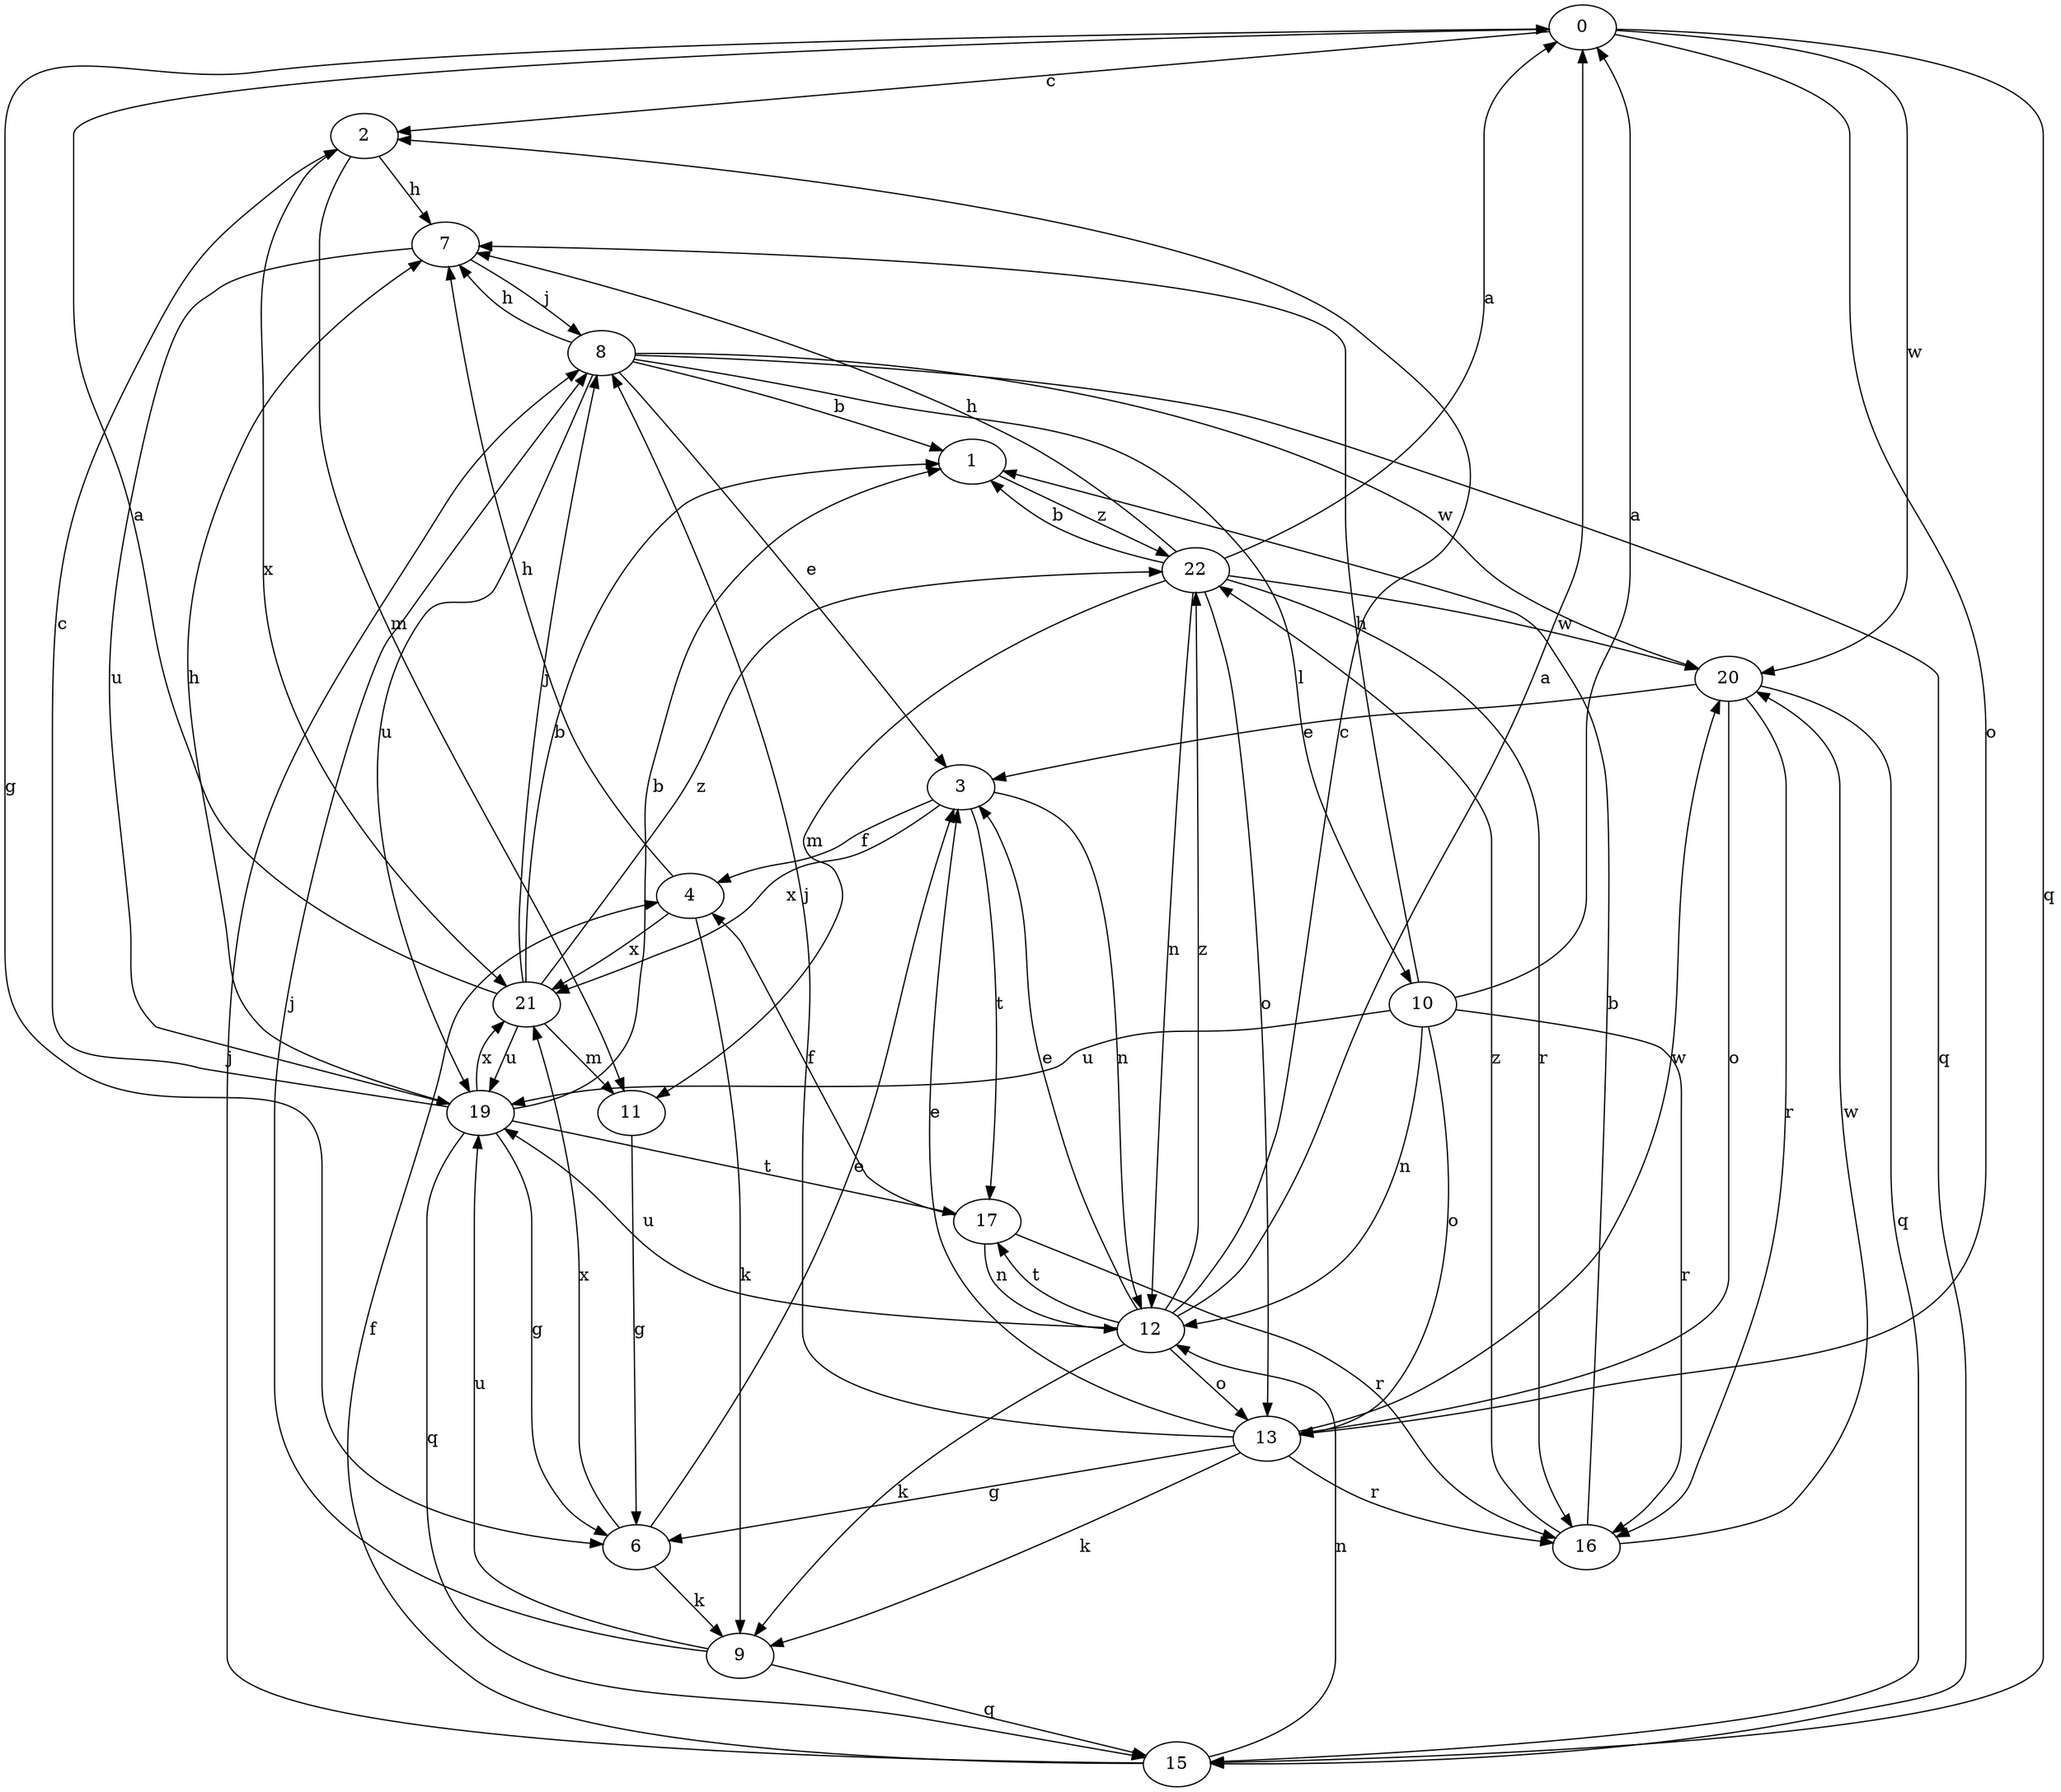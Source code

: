 strict digraph  {
0;
1;
2;
3;
4;
6;
7;
8;
9;
10;
11;
12;
13;
15;
16;
17;
19;
20;
21;
22;
0 -> 2  [label=c];
0 -> 6  [label=g];
0 -> 13  [label=o];
0 -> 15  [label=q];
0 -> 20  [label=w];
1 -> 22  [label=z];
2 -> 7  [label=h];
2 -> 11  [label=m];
2 -> 21  [label=x];
3 -> 4  [label=f];
3 -> 12  [label=n];
3 -> 17  [label=t];
3 -> 21  [label=x];
4 -> 7  [label=h];
4 -> 9  [label=k];
4 -> 21  [label=x];
6 -> 3  [label=e];
6 -> 9  [label=k];
6 -> 21  [label=x];
7 -> 8  [label=j];
7 -> 19  [label=u];
8 -> 1  [label=b];
8 -> 3  [label=e];
8 -> 7  [label=h];
8 -> 10  [label=l];
8 -> 15  [label=q];
8 -> 19  [label=u];
8 -> 20  [label=w];
9 -> 8  [label=j];
9 -> 15  [label=q];
9 -> 19  [label=u];
10 -> 0  [label=a];
10 -> 7  [label=h];
10 -> 12  [label=n];
10 -> 13  [label=o];
10 -> 16  [label=r];
10 -> 19  [label=u];
11 -> 6  [label=g];
12 -> 0  [label=a];
12 -> 2  [label=c];
12 -> 3  [label=e];
12 -> 9  [label=k];
12 -> 13  [label=o];
12 -> 17  [label=t];
12 -> 19  [label=u];
12 -> 22  [label=z];
13 -> 3  [label=e];
13 -> 6  [label=g];
13 -> 8  [label=j];
13 -> 9  [label=k];
13 -> 16  [label=r];
13 -> 20  [label=w];
15 -> 4  [label=f];
15 -> 8  [label=j];
15 -> 12  [label=n];
16 -> 1  [label=b];
16 -> 20  [label=w];
16 -> 22  [label=z];
17 -> 4  [label=f];
17 -> 12  [label=n];
17 -> 16  [label=r];
19 -> 1  [label=b];
19 -> 2  [label=c];
19 -> 6  [label=g];
19 -> 7  [label=h];
19 -> 15  [label=q];
19 -> 17  [label=t];
19 -> 21  [label=x];
20 -> 3  [label=e];
20 -> 13  [label=o];
20 -> 15  [label=q];
20 -> 16  [label=r];
21 -> 0  [label=a];
21 -> 1  [label=b];
21 -> 8  [label=j];
21 -> 11  [label=m];
21 -> 19  [label=u];
21 -> 22  [label=z];
22 -> 0  [label=a];
22 -> 1  [label=b];
22 -> 7  [label=h];
22 -> 11  [label=m];
22 -> 12  [label=n];
22 -> 13  [label=o];
22 -> 16  [label=r];
22 -> 20  [label=w];
}
